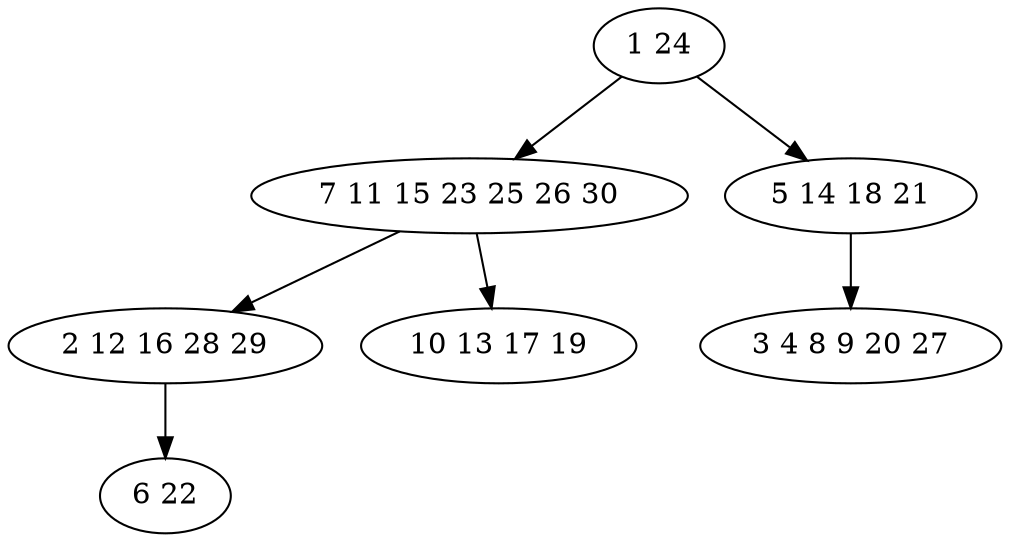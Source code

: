 digraph true_tree {
	"0" -> "1"
	"1" -> "2"
	"2" -> "3"
	"0" -> "4"
	"4" -> "5"
	"1" -> "6"
	"0" [label="1 24"];
	"1" [label="7 11 15 23 25 26 30"];
	"2" [label="2 12 16 28 29"];
	"3" [label="6 22"];
	"4" [label="5 14 18 21"];
	"5" [label="3 4 8 9 20 27"];
	"6" [label="10 13 17 19"];
}
